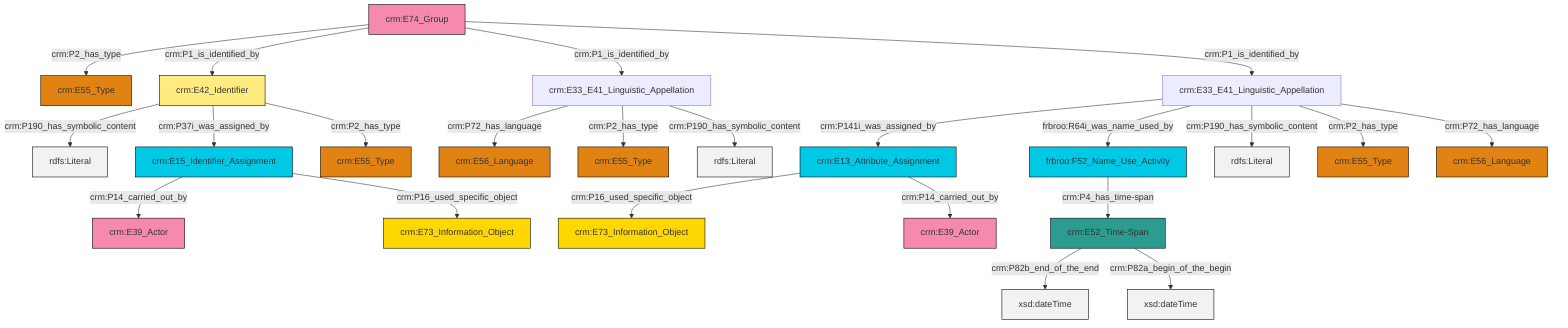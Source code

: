 graph TD
classDef Literal fill:#f2f2f2,stroke:#000000;
classDef CRM_Entity fill:#FFFFFF,stroke:#000000;
classDef Temporal_Entity fill:#00C9E6, stroke:#000000;
classDef Type fill:#E18312, stroke:#000000;
classDef Time-Span fill:#2C9C91, stroke:#000000;
classDef Appellation fill:#FFEB7F, stroke:#000000;
classDef Place fill:#008836, stroke:#000000;
classDef Persistent_Item fill:#B266B2, stroke:#000000;
classDef Conceptual_Object fill:#FFD700, stroke:#000000;
classDef Physical_Thing fill:#D2B48C, stroke:#000000;
classDef Actor fill:#f58aad, stroke:#000000;
classDef PC_Classes fill:#4ce600, stroke:#000000;
classDef Multi fill:#cccccc,stroke:#000000;

0["frbroo:F52_Name_Use_Activity"]:::Temporal_Entity -->|crm:P4_has_time-span| 2["crm:E52_Time-Span"]:::Time-Span
15["crm:E33_E41_Linguistic_Appellation"]:::Default -->|crm:P141i_was_assigned_by| 11["crm:E13_Attribute_Assignment"]:::Temporal_Entity
15["crm:E33_E41_Linguistic_Appellation"]:::Default -->|frbroo:R64i_was_name_used_by| 0["frbroo:F52_Name_Use_Activity"]:::Temporal_Entity
9["crm:E74_Group"]:::Actor -->|crm:P2_has_type| 16["crm:E55_Type"]:::Type
15["crm:E33_E41_Linguistic_Appellation"]:::Default -->|crm:P190_has_symbolic_content| 19[rdfs:Literal]:::Literal
21["crm:E15_Identifier_Assignment"]:::Temporal_Entity -->|crm:P14_carried_out_by| 7["crm:E39_Actor"]:::Actor
17["crm:E42_Identifier"]:::Appellation -->|crm:P190_has_symbolic_content| 25[rdfs:Literal]:::Literal
26["crm:E33_E41_Linguistic_Appellation"]:::Default -->|crm:P72_has_language| 22["crm:E56_Language"]:::Type
9["crm:E74_Group"]:::Actor -->|crm:P1_is_identified_by| 17["crm:E42_Identifier"]:::Appellation
15["crm:E33_E41_Linguistic_Appellation"]:::Default -->|crm:P2_has_type| 5["crm:E55_Type"]:::Type
17["crm:E42_Identifier"]:::Appellation -->|crm:P37i_was_assigned_by| 21["crm:E15_Identifier_Assignment"]:::Temporal_Entity
26["crm:E33_E41_Linguistic_Appellation"]:::Default -->|crm:P2_has_type| 13["crm:E55_Type"]:::Type
2["crm:E52_Time-Span"]:::Time-Span -->|crm:P82b_end_of_the_end| 35[xsd:dateTime]:::Literal
21["crm:E15_Identifier_Assignment"]:::Temporal_Entity -->|crm:P16_used_specific_object| 36["crm:E73_Information_Object"]:::Conceptual_Object
15["crm:E33_E41_Linguistic_Appellation"]:::Default -->|crm:P72_has_language| 29["crm:E56_Language"]:::Type
9["crm:E74_Group"]:::Actor -->|crm:P1_is_identified_by| 26["crm:E33_E41_Linguistic_Appellation"]:::Default
17["crm:E42_Identifier"]:::Appellation -->|crm:P2_has_type| 27["crm:E55_Type"]:::Type
26["crm:E33_E41_Linguistic_Appellation"]:::Default -->|crm:P190_has_symbolic_content| 40[rdfs:Literal]:::Literal
11["crm:E13_Attribute_Assignment"]:::Temporal_Entity -->|crm:P16_used_specific_object| 33["crm:E73_Information_Object"]:::Conceptual_Object
2["crm:E52_Time-Span"]:::Time-Span -->|crm:P82a_begin_of_the_begin| 41[xsd:dateTime]:::Literal
11["crm:E13_Attribute_Assignment"]:::Temporal_Entity -->|crm:P14_carried_out_by| 3["crm:E39_Actor"]:::Actor
9["crm:E74_Group"]:::Actor -->|crm:P1_is_identified_by| 15["crm:E33_E41_Linguistic_Appellation"]:::Default